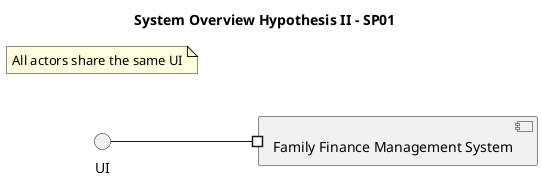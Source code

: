 @startuml
left to right direction

title System Overview Hypothesis II - SP01

note "All actors share the same UI" as a
component "Family Finance Management System" {
}
() "UI" as UI

UI --# "Family Finance Management System"

@enduml